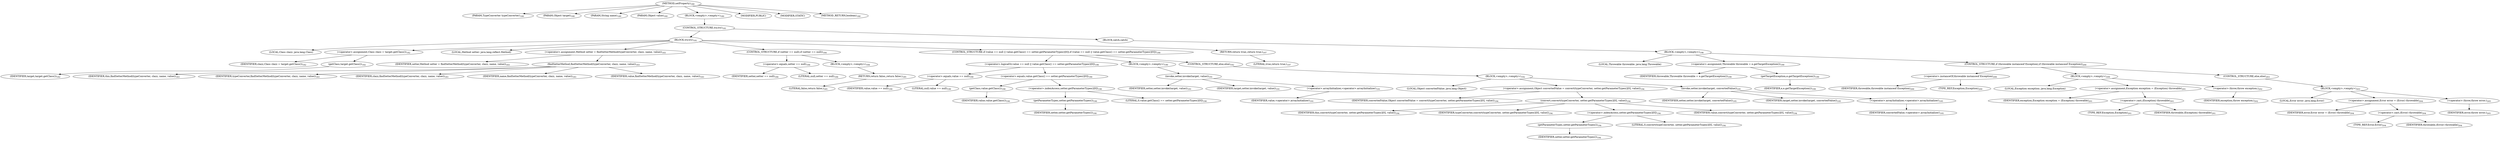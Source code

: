 digraph "setProperty" {  
"519" [label = <(METHOD,setProperty)<SUB>180</SUB>> ]
"520" [label = <(PARAM,TypeConverter typeConverter)<SUB>180</SUB>> ]
"521" [label = <(PARAM,Object target)<SUB>180</SUB>> ]
"522" [label = <(PARAM,String name)<SUB>180</SUB>> ]
"523" [label = <(PARAM,Object value)<SUB>180</SUB>> ]
"524" [label = <(BLOCK,&lt;empty&gt;,&lt;empty&gt;)<SUB>180</SUB>> ]
"525" [label = <(CONTROL_STRUCTURE,try,try)<SUB>181</SUB>> ]
"526" [label = <(BLOCK,try,try)<SUB>181</SUB>> ]
"527" [label = <(LOCAL,Class clazz: java.lang.Class)> ]
"528" [label = <(&lt;operator&gt;.assignment,Class clazz = target.getClass())<SUB>182</SUB>> ]
"529" [label = <(IDENTIFIER,clazz,Class clazz = target.getClass())<SUB>182</SUB>> ]
"530" [label = <(getClass,target.getClass())<SUB>182</SUB>> ]
"531" [label = <(IDENTIFIER,target,target.getClass())<SUB>182</SUB>> ]
"532" [label = <(LOCAL,Method setter: java.lang.reflect.Method)> ]
"533" [label = <(&lt;operator&gt;.assignment,Method setter = findSetterMethod(typeConverter, clazz, name, value))<SUB>183</SUB>> ]
"534" [label = <(IDENTIFIER,setter,Method setter = findSetterMethod(typeConverter, clazz, name, value))<SUB>183</SUB>> ]
"535" [label = <(findSetterMethod,findSetterMethod(typeConverter, clazz, name, value))<SUB>183</SUB>> ]
"536" [label = <(IDENTIFIER,this,findSetterMethod(typeConverter, clazz, name, value))<SUB>183</SUB>> ]
"537" [label = <(IDENTIFIER,typeConverter,findSetterMethod(typeConverter, clazz, name, value))<SUB>183</SUB>> ]
"538" [label = <(IDENTIFIER,clazz,findSetterMethod(typeConverter, clazz, name, value))<SUB>183</SUB>> ]
"539" [label = <(IDENTIFIER,name,findSetterMethod(typeConverter, clazz, name, value))<SUB>183</SUB>> ]
"540" [label = <(IDENTIFIER,value,findSetterMethod(typeConverter, clazz, name, value))<SUB>183</SUB>> ]
"541" [label = <(CONTROL_STRUCTURE,if (setter == null),if (setter == null))<SUB>184</SUB>> ]
"542" [label = <(&lt;operator&gt;.equals,setter == null)<SUB>184</SUB>> ]
"543" [label = <(IDENTIFIER,setter,setter == null)<SUB>184</SUB>> ]
"544" [label = <(LITERAL,null,setter == null)<SUB>184</SUB>> ]
"545" [label = <(BLOCK,&lt;empty&gt;,&lt;empty&gt;)<SUB>184</SUB>> ]
"546" [label = <(RETURN,return false;,return false;)<SUB>185</SUB>> ]
"547" [label = <(LITERAL,false,return false;)<SUB>185</SUB>> ]
"548" [label = <(CONTROL_STRUCTURE,if (value == null || value.getClass() == setter.getParameterTypes()[0]),if (value == null || value.getClass() == setter.getParameterTypes()[0]))<SUB>190</SUB>> ]
"549" [label = <(&lt;operator&gt;.logicalOr,value == null || value.getClass() == setter.getParameterTypes()[0])<SUB>190</SUB>> ]
"550" [label = <(&lt;operator&gt;.equals,value == null)<SUB>190</SUB>> ]
"551" [label = <(IDENTIFIER,value,value == null)<SUB>190</SUB>> ]
"552" [label = <(LITERAL,null,value == null)<SUB>190</SUB>> ]
"553" [label = <(&lt;operator&gt;.equals,value.getClass() == setter.getParameterTypes()[0])<SUB>190</SUB>> ]
"554" [label = <(getClass,value.getClass())<SUB>190</SUB>> ]
"555" [label = <(IDENTIFIER,value,value.getClass())<SUB>190</SUB>> ]
"556" [label = <(&lt;operator&gt;.indexAccess,setter.getParameterTypes()[0])<SUB>190</SUB>> ]
"557" [label = <(getParameterTypes,setter.getParameterTypes())<SUB>190</SUB>> ]
"558" [label = <(IDENTIFIER,setter,setter.getParameterTypes())<SUB>190</SUB>> ]
"559" [label = <(LITERAL,0,value.getClass() == setter.getParameterTypes()[0])<SUB>190</SUB>> ]
"560" [label = <(BLOCK,&lt;empty&gt;,&lt;empty&gt;)<SUB>190</SUB>> ]
"561" [label = <(invoke,setter.invoke(target, value))<SUB>191</SUB>> ]
"562" [label = <(IDENTIFIER,setter,setter.invoke(target, value))<SUB>191</SUB>> ]
"563" [label = <(IDENTIFIER,target,setter.invoke(target, value))<SUB>191</SUB>> ]
"564" [label = <(&lt;operator&gt;.arrayInitializer,&lt;operator&gt;.arrayInitializer)<SUB>191</SUB>> ]
"565" [label = <(IDENTIFIER,value,&lt;operator&gt;.arrayInitializer)<SUB>191</SUB>> ]
"566" [label = <(CONTROL_STRUCTURE,else,else)<SUB>192</SUB>> ]
"567" [label = <(BLOCK,&lt;empty&gt;,&lt;empty&gt;)<SUB>192</SUB>> ]
"568" [label = <(LOCAL,Object convertedValue: java.lang.Object)> ]
"569" [label = <(&lt;operator&gt;.assignment,Object convertedValue = convert(typeConverter, setter.getParameterTypes()[0], value))<SUB>194</SUB>> ]
"570" [label = <(IDENTIFIER,convertedValue,Object convertedValue = convert(typeConverter, setter.getParameterTypes()[0], value))<SUB>194</SUB>> ]
"571" [label = <(convert,convert(typeConverter, setter.getParameterTypes()[0], value))<SUB>194</SUB>> ]
"572" [label = <(IDENTIFIER,this,convert(typeConverter, setter.getParameterTypes()[0], value))<SUB>194</SUB>> ]
"573" [label = <(IDENTIFIER,typeConverter,convert(typeConverter, setter.getParameterTypes()[0], value))<SUB>194</SUB>> ]
"574" [label = <(&lt;operator&gt;.indexAccess,setter.getParameterTypes()[0])<SUB>194</SUB>> ]
"575" [label = <(getParameterTypes,setter.getParameterTypes())<SUB>194</SUB>> ]
"576" [label = <(IDENTIFIER,setter,setter.getParameterTypes())<SUB>194</SUB>> ]
"577" [label = <(LITERAL,0,convert(typeConverter, setter.getParameterTypes()[0], value))<SUB>194</SUB>> ]
"578" [label = <(IDENTIFIER,value,convert(typeConverter, setter.getParameterTypes()[0], value))<SUB>194</SUB>> ]
"579" [label = <(invoke,setter.invoke(target, convertedValue))<SUB>195</SUB>> ]
"580" [label = <(IDENTIFIER,setter,setter.invoke(target, convertedValue))<SUB>195</SUB>> ]
"581" [label = <(IDENTIFIER,target,setter.invoke(target, convertedValue))<SUB>195</SUB>> ]
"582" [label = <(&lt;operator&gt;.arrayInitializer,&lt;operator&gt;.arrayInitializer)<SUB>195</SUB>> ]
"583" [label = <(IDENTIFIER,convertedValue,&lt;operator&gt;.arrayInitializer)<SUB>195</SUB>> ]
"584" [label = <(RETURN,return true;,return true;)<SUB>197</SUB>> ]
"585" [label = <(LITERAL,true,return true;)<SUB>197</SUB>> ]
"586" [label = <(BLOCK,catch,catch)> ]
"587" [label = <(BLOCK,&lt;empty&gt;,&lt;empty&gt;)<SUB>198</SUB>> ]
"588" [label = <(LOCAL,Throwable throwable: java.lang.Throwable)> ]
"589" [label = <(&lt;operator&gt;.assignment,Throwable throwable = e.getTargetException())<SUB>199</SUB>> ]
"590" [label = <(IDENTIFIER,throwable,Throwable throwable = e.getTargetException())<SUB>199</SUB>> ]
"591" [label = <(getTargetException,e.getTargetException())<SUB>199</SUB>> ]
"592" [label = <(IDENTIFIER,e,e.getTargetException())<SUB>199</SUB>> ]
"593" [label = <(CONTROL_STRUCTURE,if (throwable instanceof Exception),if (throwable instanceof Exception))<SUB>200</SUB>> ]
"594" [label = <(&lt;operator&gt;.instanceOf,throwable instanceof Exception)<SUB>200</SUB>> ]
"595" [label = <(IDENTIFIER,throwable,throwable instanceof Exception)<SUB>200</SUB>> ]
"596" [label = <(TYPE_REF,Exception,Exception)<SUB>200</SUB>> ]
"597" [label = <(BLOCK,&lt;empty&gt;,&lt;empty&gt;)<SUB>200</SUB>> ]
"598" [label = <(LOCAL,Exception exception: java.lang.Exception)> ]
"599" [label = <(&lt;operator&gt;.assignment,Exception exception = (Exception) throwable)<SUB>201</SUB>> ]
"600" [label = <(IDENTIFIER,exception,Exception exception = (Exception) throwable)<SUB>201</SUB>> ]
"601" [label = <(&lt;operator&gt;.cast,(Exception) throwable)<SUB>201</SUB>> ]
"602" [label = <(TYPE_REF,Exception,Exception)<SUB>201</SUB>> ]
"603" [label = <(IDENTIFIER,throwable,(Exception) throwable)<SUB>201</SUB>> ]
"604" [label = <(&lt;operator&gt;.throw,throw exception;)<SUB>202</SUB>> ]
"605" [label = <(IDENTIFIER,exception,throw exception;)<SUB>202</SUB>> ]
"606" [label = <(CONTROL_STRUCTURE,else,else)<SUB>203</SUB>> ]
"607" [label = <(BLOCK,&lt;empty&gt;,&lt;empty&gt;)<SUB>203</SUB>> ]
"608" [label = <(LOCAL,Error error: java.lang.Error)> ]
"609" [label = <(&lt;operator&gt;.assignment,Error error = (Error) throwable)<SUB>204</SUB>> ]
"610" [label = <(IDENTIFIER,error,Error error = (Error) throwable)<SUB>204</SUB>> ]
"611" [label = <(&lt;operator&gt;.cast,(Error) throwable)<SUB>204</SUB>> ]
"612" [label = <(TYPE_REF,Error,Error)<SUB>204</SUB>> ]
"613" [label = <(IDENTIFIER,throwable,(Error) throwable)<SUB>204</SUB>> ]
"614" [label = <(&lt;operator&gt;.throw,throw error;)<SUB>205</SUB>> ]
"615" [label = <(IDENTIFIER,error,throw error;)<SUB>205</SUB>> ]
"616" [label = <(MODIFIER,PUBLIC)> ]
"617" [label = <(MODIFIER,STATIC)> ]
"618" [label = <(METHOD_RETURN,boolean)<SUB>180</SUB>> ]
  "519" -> "520" 
  "519" -> "521" 
  "519" -> "522" 
  "519" -> "523" 
  "519" -> "524" 
  "519" -> "616" 
  "519" -> "617" 
  "519" -> "618" 
  "524" -> "525" 
  "525" -> "526" 
  "525" -> "586" 
  "526" -> "527" 
  "526" -> "528" 
  "526" -> "532" 
  "526" -> "533" 
  "526" -> "541" 
  "526" -> "548" 
  "526" -> "584" 
  "528" -> "529" 
  "528" -> "530" 
  "530" -> "531" 
  "533" -> "534" 
  "533" -> "535" 
  "535" -> "536" 
  "535" -> "537" 
  "535" -> "538" 
  "535" -> "539" 
  "535" -> "540" 
  "541" -> "542" 
  "541" -> "545" 
  "542" -> "543" 
  "542" -> "544" 
  "545" -> "546" 
  "546" -> "547" 
  "548" -> "549" 
  "548" -> "560" 
  "548" -> "566" 
  "549" -> "550" 
  "549" -> "553" 
  "550" -> "551" 
  "550" -> "552" 
  "553" -> "554" 
  "553" -> "556" 
  "554" -> "555" 
  "556" -> "557" 
  "556" -> "559" 
  "557" -> "558" 
  "560" -> "561" 
  "561" -> "562" 
  "561" -> "563" 
  "561" -> "564" 
  "564" -> "565" 
  "566" -> "567" 
  "567" -> "568" 
  "567" -> "569" 
  "567" -> "579" 
  "569" -> "570" 
  "569" -> "571" 
  "571" -> "572" 
  "571" -> "573" 
  "571" -> "574" 
  "571" -> "578" 
  "574" -> "575" 
  "574" -> "577" 
  "575" -> "576" 
  "579" -> "580" 
  "579" -> "581" 
  "579" -> "582" 
  "582" -> "583" 
  "584" -> "585" 
  "586" -> "587" 
  "587" -> "588" 
  "587" -> "589" 
  "587" -> "593" 
  "589" -> "590" 
  "589" -> "591" 
  "591" -> "592" 
  "593" -> "594" 
  "593" -> "597" 
  "593" -> "606" 
  "594" -> "595" 
  "594" -> "596" 
  "597" -> "598" 
  "597" -> "599" 
  "597" -> "604" 
  "599" -> "600" 
  "599" -> "601" 
  "601" -> "602" 
  "601" -> "603" 
  "604" -> "605" 
  "606" -> "607" 
  "607" -> "608" 
  "607" -> "609" 
  "607" -> "614" 
  "609" -> "610" 
  "609" -> "611" 
  "611" -> "612" 
  "611" -> "613" 
  "614" -> "615" 
}

